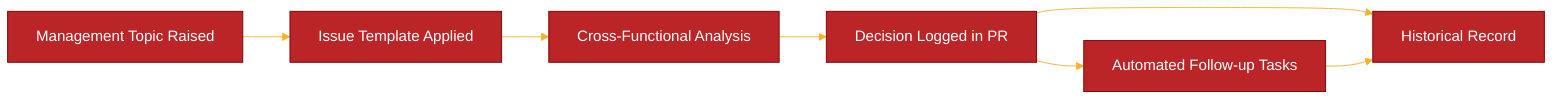 ---
config:
  theme: 'base'
  themeVariables:
    primaryColor: '#BB2528'
    primaryTextColor: '#fff'
    primaryBorderColor: '#7C0000'
    lineColor: '#F8B229'
    secondaryColor: '#006100'
    tertiaryColor: '#fff'
---
%% Issue and discussion lifecycle for management topics
graph LR
    Topic[Management Topic Raised]
    Template[Issue Template Applied]
    Analysis[Cross-Functional Analysis]
    Decision[Decision Logged in PR]
    FollowUp[Automated Follow-up Tasks]
    Archive[Historical Record]

    Topic --> Template
    Template --> Analysis
    Analysis --> Decision
    Decision --> FollowUp
    Decision --> Archive
    FollowUp --> Archive